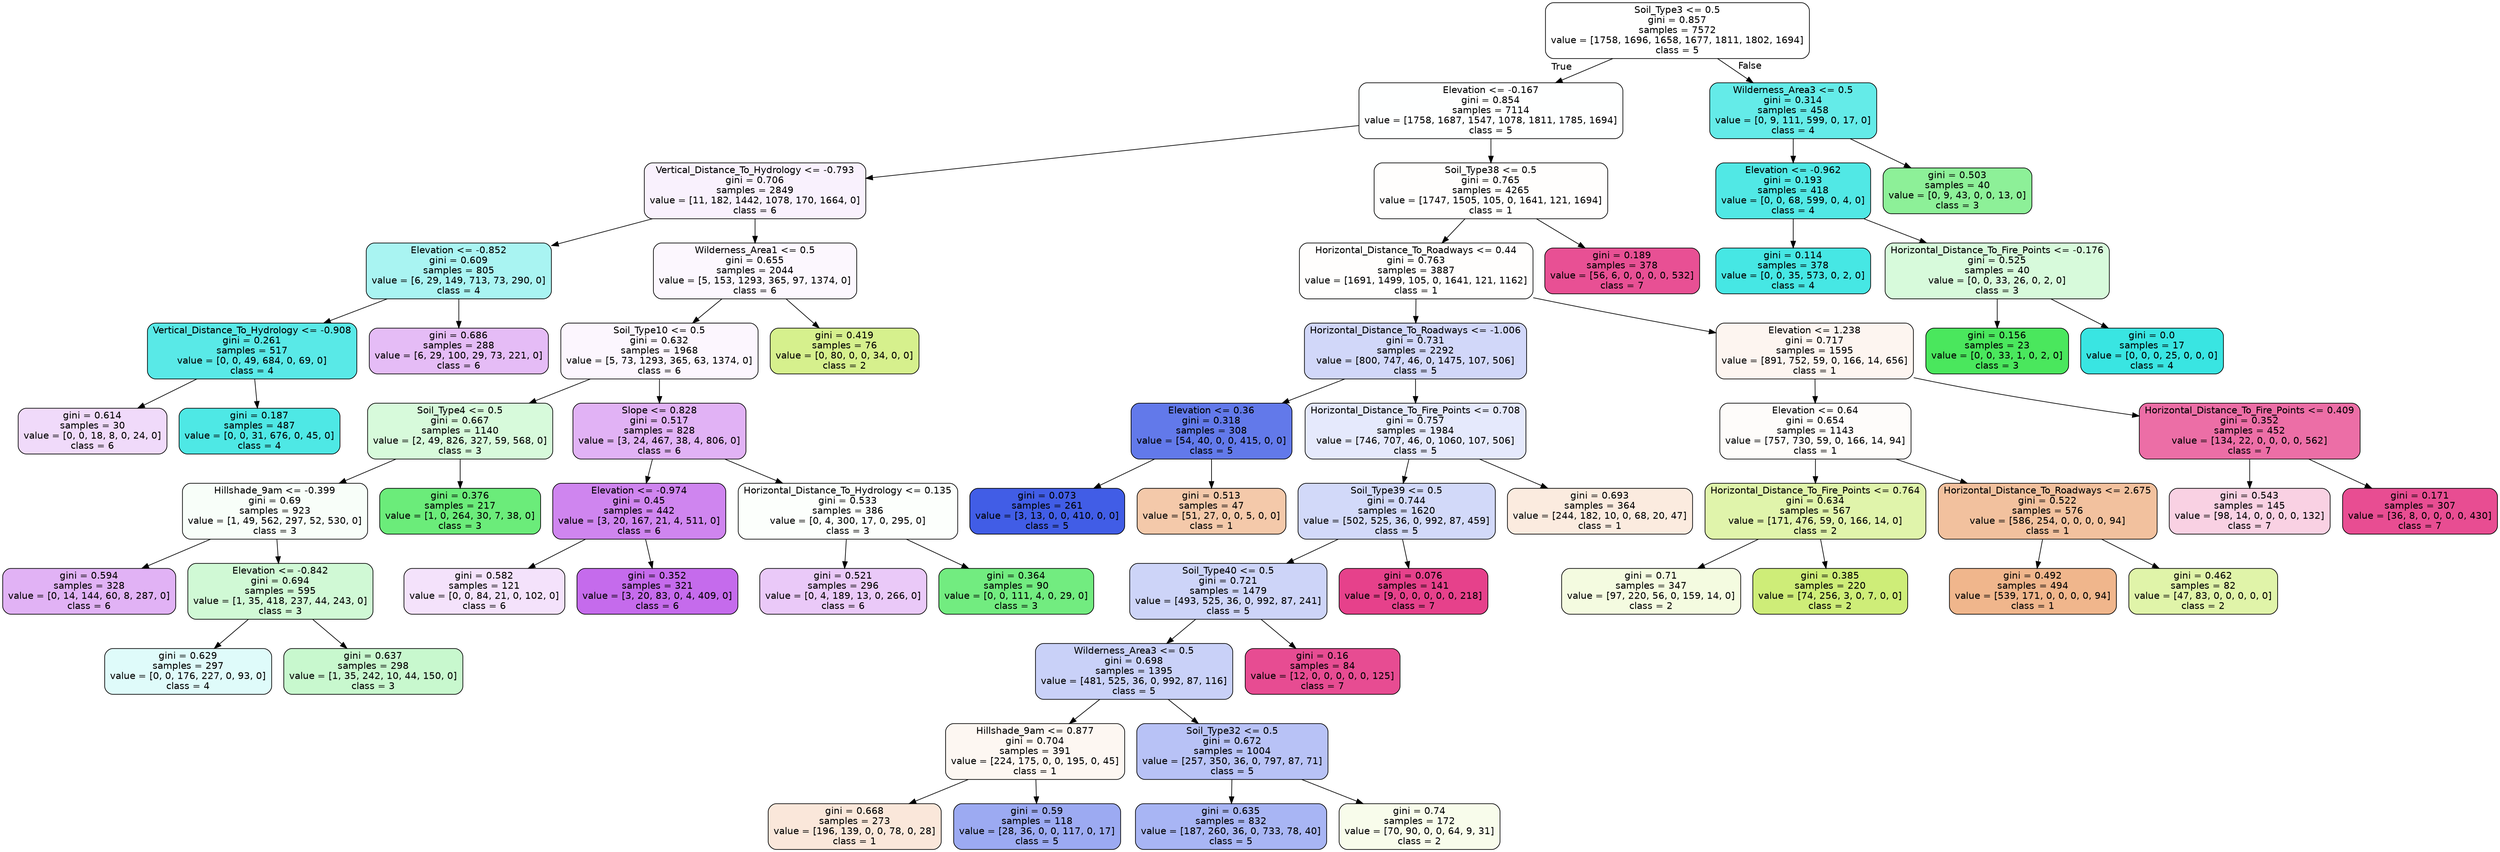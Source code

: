 digraph Tree {
node [shape=box, style="filled, rounded", color="black", fontname=helvetica] ;
edge [fontname=helvetica] ;
0 [label="Soil_Type3 <= 0.5\ngini = 0.857\nsamples = 7572\nvalue = [1758, 1696, 1658, 1677, 1811, 1802, 1694]\nclass = 5", fillcolor="#ffffff"] ;
1 [label="Elevation <= -0.167\ngini = 0.854\nsamples = 7114\nvalue = [1758, 1687, 1547, 1078, 1811, 1785, 1694]\nclass = 5", fillcolor="#feffff"] ;
0 -> 1 [labeldistance=2.5, labelangle=45, headlabel="True"] ;
3 [label="Vertical_Distance_To_Hydrology <= -0.793\ngini = 0.706\nsamples = 2849\nvalue = [11, 182, 1442, 1078, 170, 1664, 0]\nclass = 6", fillcolor="#f9f1fd"] ;
1 -> 3 ;
7 [label="Elevation <= -0.852\ngini = 0.609\nsamples = 805\nvalue = [6, 29, 149, 713, 73, 290, 0]\nclass = 4", fillcolor="#a9f4f2"] ;
3 -> 7 ;
9 [label="Vertical_Distance_To_Hydrology <= -0.908\ngini = 0.261\nsamples = 517\nvalue = [0, 0, 49, 684, 0, 69, 0]\nclass = 4", fillcolor="#59e9e7"] ;
7 -> 9 ;
45 [label="gini = 0.614\nsamples = 30\nvalue = [0, 0, 18, 8, 0, 24, 0]\nclass = 6", fillcolor="#f0dafa"] ;
9 -> 45 ;
46 [label="gini = 0.187\nsamples = 487\nvalue = [0, 0, 31, 676, 0, 45, 0]\nclass = 4", fillcolor="#4ee8e5"] ;
9 -> 46 ;
10 [label="gini = 0.686\nsamples = 288\nvalue = [6, 29, 100, 29, 73, 221, 0]\nclass = 6", fillcolor="#e5bcf6"] ;
7 -> 10 ;
8 [label="Wilderness_Area1 <= 0.5\ngini = 0.655\nsamples = 2044\nvalue = [5, 153, 1293, 365, 97, 1374, 0]\nclass = 6", fillcolor="#fcf7fe"] ;
3 -> 8 ;
19 [label="Soil_Type10 <= 0.5\ngini = 0.632\nsamples = 1968\nvalue = [5, 73, 1293, 365, 63, 1374, 0]\nclass = 6", fillcolor="#fcf6fe"] ;
8 -> 19 ;
21 [label="Soil_Type4 <= 0.5\ngini = 0.667\nsamples = 1140\nvalue = [2, 49, 826, 327, 59, 568, 0]\nclass = 3", fillcolor="#d7fadb"] ;
19 -> 21 ;
33 [label="Hillshade_9am <= -0.399\ngini = 0.69\nsamples = 923\nvalue = [1, 49, 562, 297, 52, 530, 0]\nclass = 3", fillcolor="#f8fef9"] ;
21 -> 33 ;
35 [label="gini = 0.594\nsamples = 328\nvalue = [0, 14, 144, 60, 8, 287, 0]\nclass = 6", fillcolor="#e1b2f5"] ;
33 -> 35 ;
36 [label="Elevation <= -0.842\ngini = 0.694\nsamples = 595\nvalue = [1, 35, 418, 237, 44, 243, 0]\nclass = 3", fillcolor="#d0f9d5"] ;
33 -> 36 ;
37 [label="gini = 0.629\nsamples = 297\nvalue = [0, 0, 176, 227, 0, 93, 0]\nclass = 4", fillcolor="#dffbfa"] ;
36 -> 37 ;
38 [label="gini = 0.637\nsamples = 298\nvalue = [1, 35, 242, 10, 44, 150, 0]\nclass = 3", fillcolor="#c8f8ce"] ;
36 -> 38 ;
34 [label="gini = 0.376\nsamples = 217\nvalue = [1, 0, 264, 30, 7, 38, 0]\nclass = 3", fillcolor="#6bec7a"] ;
21 -> 34 ;
22 [label="Slope <= 0.828\ngini = 0.517\nsamples = 828\nvalue = [3, 24, 467, 38, 4, 806, 0]\nclass = 6", fillcolor="#e1b2f5"] ;
19 -> 22 ;
41 [label="Elevation <= -0.974\ngini = 0.45\nsamples = 442\nvalue = [3, 20, 167, 21, 4, 511, 0]\nclass = 6", fillcolor="#cf85ef"] ;
22 -> 41 ;
61 [label="gini = 0.582\nsamples = 121\nvalue = [0, 0, 84, 21, 0, 102, 0]\nclass = 6", fillcolor="#f4e2fb"] ;
41 -> 61 ;
62 [label="gini = 0.352\nsamples = 321\nvalue = [3, 20, 83, 0, 4, 409, 0]\nclass = 6", fillcolor="#c56bec"] ;
41 -> 62 ;
42 [label="Horizontal_Distance_To_Hydrology <= 0.135\ngini = 0.533\nsamples = 386\nvalue = [0, 4, 300, 17, 0, 295, 0]\nclass = 3", fillcolor="#fcfffc"] ;
22 -> 42 ;
55 [label="gini = 0.521\nsamples = 296\nvalue = [0, 4, 189, 13, 0, 266, 0]\nclass = 6", fillcolor="#eac9f8"] ;
42 -> 55 ;
56 [label="gini = 0.364\nsamples = 90\nvalue = [0, 0, 111, 4, 0, 29, 0]\nclass = 3", fillcolor="#72ec80"] ;
42 -> 56 ;
20 [label="gini = 0.419\nsamples = 76\nvalue = [0, 80, 0, 0, 34, 0, 0]\nclass = 2", fillcolor="#d6f08d"] ;
8 -> 20 ;
4 [label="Soil_Type38 <= 0.5\ngini = 0.765\nsamples = 4265\nvalue = [1747, 1505, 105, 0, 1641, 121, 1694]\nclass = 1", fillcolor="#fffefd"] ;
1 -> 4 ;
5 [label="Horizontal_Distance_To_Roadways <= 0.44\ngini = 0.763\nsamples = 3887\nvalue = [1691, 1499, 105, 0, 1641, 121, 1162]\nclass = 1", fillcolor="#fffefd"] ;
4 -> 5 ;
11 [label="Horizontal_Distance_To_Roadways <= -1.006\ngini = 0.731\nsamples = 2292\nvalue = [800, 747, 46, 0, 1475, 107, 506]\nclass = 5", fillcolor="#d1d7f9"] ;
5 -> 11 ;
17 [label="Elevation <= 0.36\ngini = 0.318\nsamples = 308\nvalue = [54, 40, 0, 0, 415, 0, 0]\nclass = 5", fillcolor="#6279ea"] ;
11 -> 17 ;
23 [label="gini = 0.073\nsamples = 261\nvalue = [3, 13, 0, 0, 410, 0, 0]\nclass = 5", fillcolor="#415de6"] ;
17 -> 23 ;
24 [label="gini = 0.513\nsamples = 47\nvalue = [51, 27, 0, 0, 5, 0, 0]\nclass = 1", fillcolor="#f4c9aa"] ;
17 -> 24 ;
18 [label="Horizontal_Distance_To_Fire_Points <= 0.708\ngini = 0.757\nsamples = 1984\nvalue = [746, 707, 46, 0, 1060, 107, 506]\nclass = 5", fillcolor="#e5e9fc"] ;
11 -> 18 ;
27 [label="Soil_Type39 <= 0.5\ngini = 0.744\nsamples = 1620\nvalue = [502, 525, 36, 0, 992, 87, 459]\nclass = 5", fillcolor="#d2d9f9"] ;
18 -> 27 ;
29 [label="Soil_Type40 <= 0.5\ngini = 0.721\nsamples = 1479\nvalue = [493, 525, 36, 0, 992, 87, 241]\nclass = 5", fillcolor="#cdd4f8"] ;
27 -> 29 ;
31 [label="Wilderness_Area3 <= 0.5\ngini = 0.698\nsamples = 1395\nvalue = [481, 525, 36, 0, 992, 87, 116]\nclass = 5", fillcolor="#c9d1f8"] ;
29 -> 31 ;
47 [label="Hillshade_9am <= 0.877\ngini = 0.704\nsamples = 391\nvalue = [224, 175, 0, 0, 195, 0, 45]\nclass = 1", fillcolor="#fdf7f2"] ;
31 -> 47 ;
49 [label="gini = 0.668\nsamples = 273\nvalue = [196, 139, 0, 0, 78, 0, 28]\nclass = 1", fillcolor="#fae7da"] ;
47 -> 49 ;
50 [label="gini = 0.59\nsamples = 118\nvalue = [28, 36, 0, 0, 117, 0, 17]\nclass = 5", fillcolor="#9caaf2"] ;
47 -> 50 ;
48 [label="Soil_Type32 <= 0.5\ngini = 0.672\nsamples = 1004\nvalue = [257, 350, 36, 0, 797, 87, 71]\nclass = 5", fillcolor="#b8c2f6"] ;
31 -> 48 ;
53 [label="gini = 0.635\nsamples = 832\nvalue = [187, 260, 36, 0, 733, 78, 40]\nclass = 5", fillcolor="#a8b5f4"] ;
48 -> 53 ;
54 [label="gini = 0.74\nsamples = 172\nvalue = [70, 90, 0, 0, 64, 9, 31]\nclass = 2", fillcolor="#f8fceb"] ;
48 -> 54 ;
32 [label="gini = 0.16\nsamples = 84\nvalue = [12, 0, 0, 0, 0, 0, 125]\nclass = 7", fillcolor="#e74c92"] ;
29 -> 32 ;
30 [label="gini = 0.076\nsamples = 141\nvalue = [9, 0, 0, 0, 0, 0, 218]\nclass = 7", fillcolor="#e6418b"] ;
27 -> 30 ;
28 [label="gini = 0.693\nsamples = 364\nvalue = [244, 182, 10, 0, 68, 20, 47]\nclass = 1", fillcolor="#fbebdf"] ;
18 -> 28 ;
12 [label="Elevation <= 1.238\ngini = 0.717\nsamples = 1595\nvalue = [891, 752, 59, 0, 166, 14, 656]\nclass = 1", fillcolor="#fdf5f0"] ;
5 -> 12 ;
13 [label="Elevation <= 0.64\ngini = 0.654\nsamples = 1143\nvalue = [757, 730, 59, 0, 166, 14, 94]\nclass = 1", fillcolor="#fefcfa"] ;
12 -> 13 ;
15 [label="Horizontal_Distance_To_Fire_Points <= 0.764\ngini = 0.634\nsamples = 567\nvalue = [171, 476, 59, 0, 166, 14, 0]\nclass = 2", fillcolor="#e0f4ab"] ;
13 -> 15 ;
39 [label="gini = 0.71\nsamples = 347\nvalue = [97, 220, 56, 0, 159, 14, 0]\nclass = 2", fillcolor="#f4fbe0"] ;
15 -> 39 ;
40 [label="gini = 0.385\nsamples = 220\nvalue = [74, 256, 3, 0, 7, 0, 0]\nclass = 2", fillcolor="#ceed78"] ;
15 -> 40 ;
16 [label="Horizontal_Distance_To_Roadways <= 2.675\ngini = 0.522\nsamples = 576\nvalue = [586, 254, 0, 0, 0, 0, 94]\nclass = 1", fillcolor="#f2c19e"] ;
13 -> 16 ;
51 [label="gini = 0.492\nsamples = 494\nvalue = [539, 171, 0, 0, 0, 0, 94]\nclass = 1", fillcolor="#f0b68c"] ;
16 -> 51 ;
52 [label="gini = 0.462\nsamples = 82\nvalue = [47, 83, 0, 0, 0, 0, 0]\nclass = 2", fillcolor="#e0f4a9"] ;
16 -> 52 ;
14 [label="Horizontal_Distance_To_Fire_Points <= 0.409\ngini = 0.352\nsamples = 452\nvalue = [134, 22, 0, 0, 0, 0, 562]\nclass = 7", fillcolor="#ec6ea6"] ;
12 -> 14 ;
43 [label="gini = 0.543\nsamples = 145\nvalue = [98, 14, 0, 0, 0, 0, 132]\nclass = 7", fillcolor="#f9d1e3"] ;
14 -> 43 ;
44 [label="gini = 0.171\nsamples = 307\nvalue = [36, 8, 0, 0, 0, 0, 430]\nclass = 7", fillcolor="#e84d92"] ;
14 -> 44 ;
6 [label="gini = 0.189\nsamples = 378\nvalue = [56, 6, 0, 0, 0, 0, 532]\nclass = 7", fillcolor="#e85094"] ;
4 -> 6 ;
2 [label="Wilderness_Area3 <= 0.5\ngini = 0.314\nsamples = 458\nvalue = [0, 9, 111, 599, 0, 17, 0]\nclass = 4", fillcolor="#64ebe8"] ;
0 -> 2 [labeldistance=2.5, labelangle=-45, headlabel="False"] ;
25 [label="Elevation <= -0.962\ngini = 0.193\nsamples = 418\nvalue = [0, 0, 68, 599, 0, 4, 0]\nclass = 4", fillcolor="#51e8e5"] ;
2 -> 25 ;
57 [label="gini = 0.114\nsamples = 378\nvalue = [0, 0, 35, 573, 0, 2, 0]\nclass = 4", fillcolor="#46e7e4"] ;
25 -> 57 ;
58 [label="Horizontal_Distance_To_Fire_Points <= -0.176\ngini = 0.525\nsamples = 40\nvalue = [0, 0, 33, 26, 0, 2, 0]\nclass = 3", fillcolor="#d7fadb"] ;
25 -> 58 ;
59 [label="gini = 0.156\nsamples = 23\nvalue = [0, 0, 33, 1, 0, 2, 0]\nclass = 3", fillcolor="#4ae75d"] ;
58 -> 59 ;
60 [label="gini = 0.0\nsamples = 17\nvalue = [0, 0, 0, 25, 0, 0, 0]\nclass = 4", fillcolor="#39e5e2"] ;
58 -> 60 ;
26 [label="gini = 0.503\nsamples = 40\nvalue = [0, 9, 43, 0, 0, 13, 0]\nclass = 3", fillcolor="#8df098"] ;
2 -> 26 ;
}